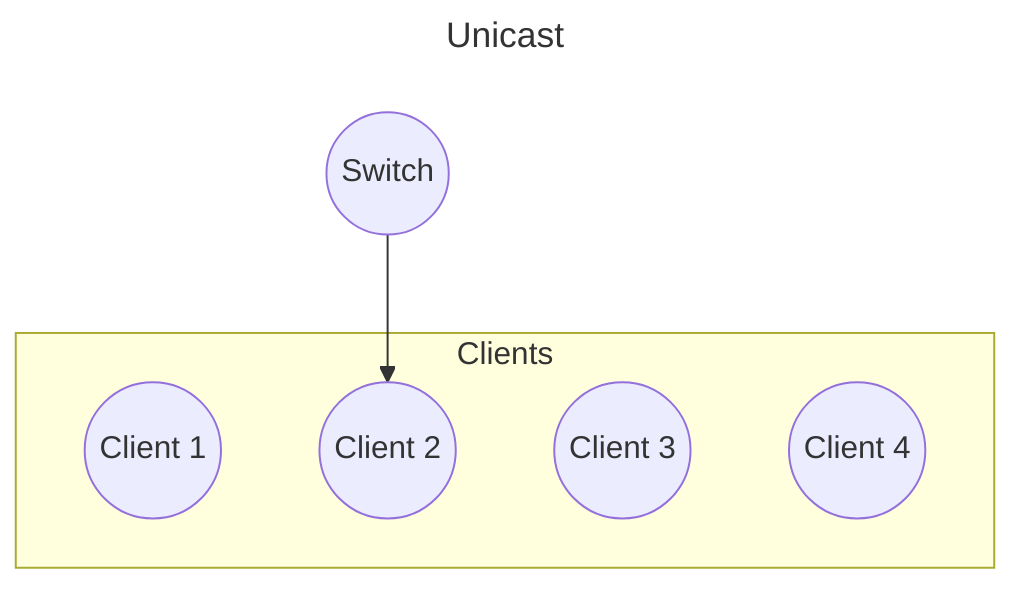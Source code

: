 ---
config:
  theme: 'default'

title: Unicast
---

flowchart TD
    Switch((Switch))

    subgraph Broadcast_Clients["Clients"]
        Client1((Client 1))
        Client2((Client 2))
        Client3((Client 3))
        Client4((Client 4))
    end

   
    Switch --> Client2